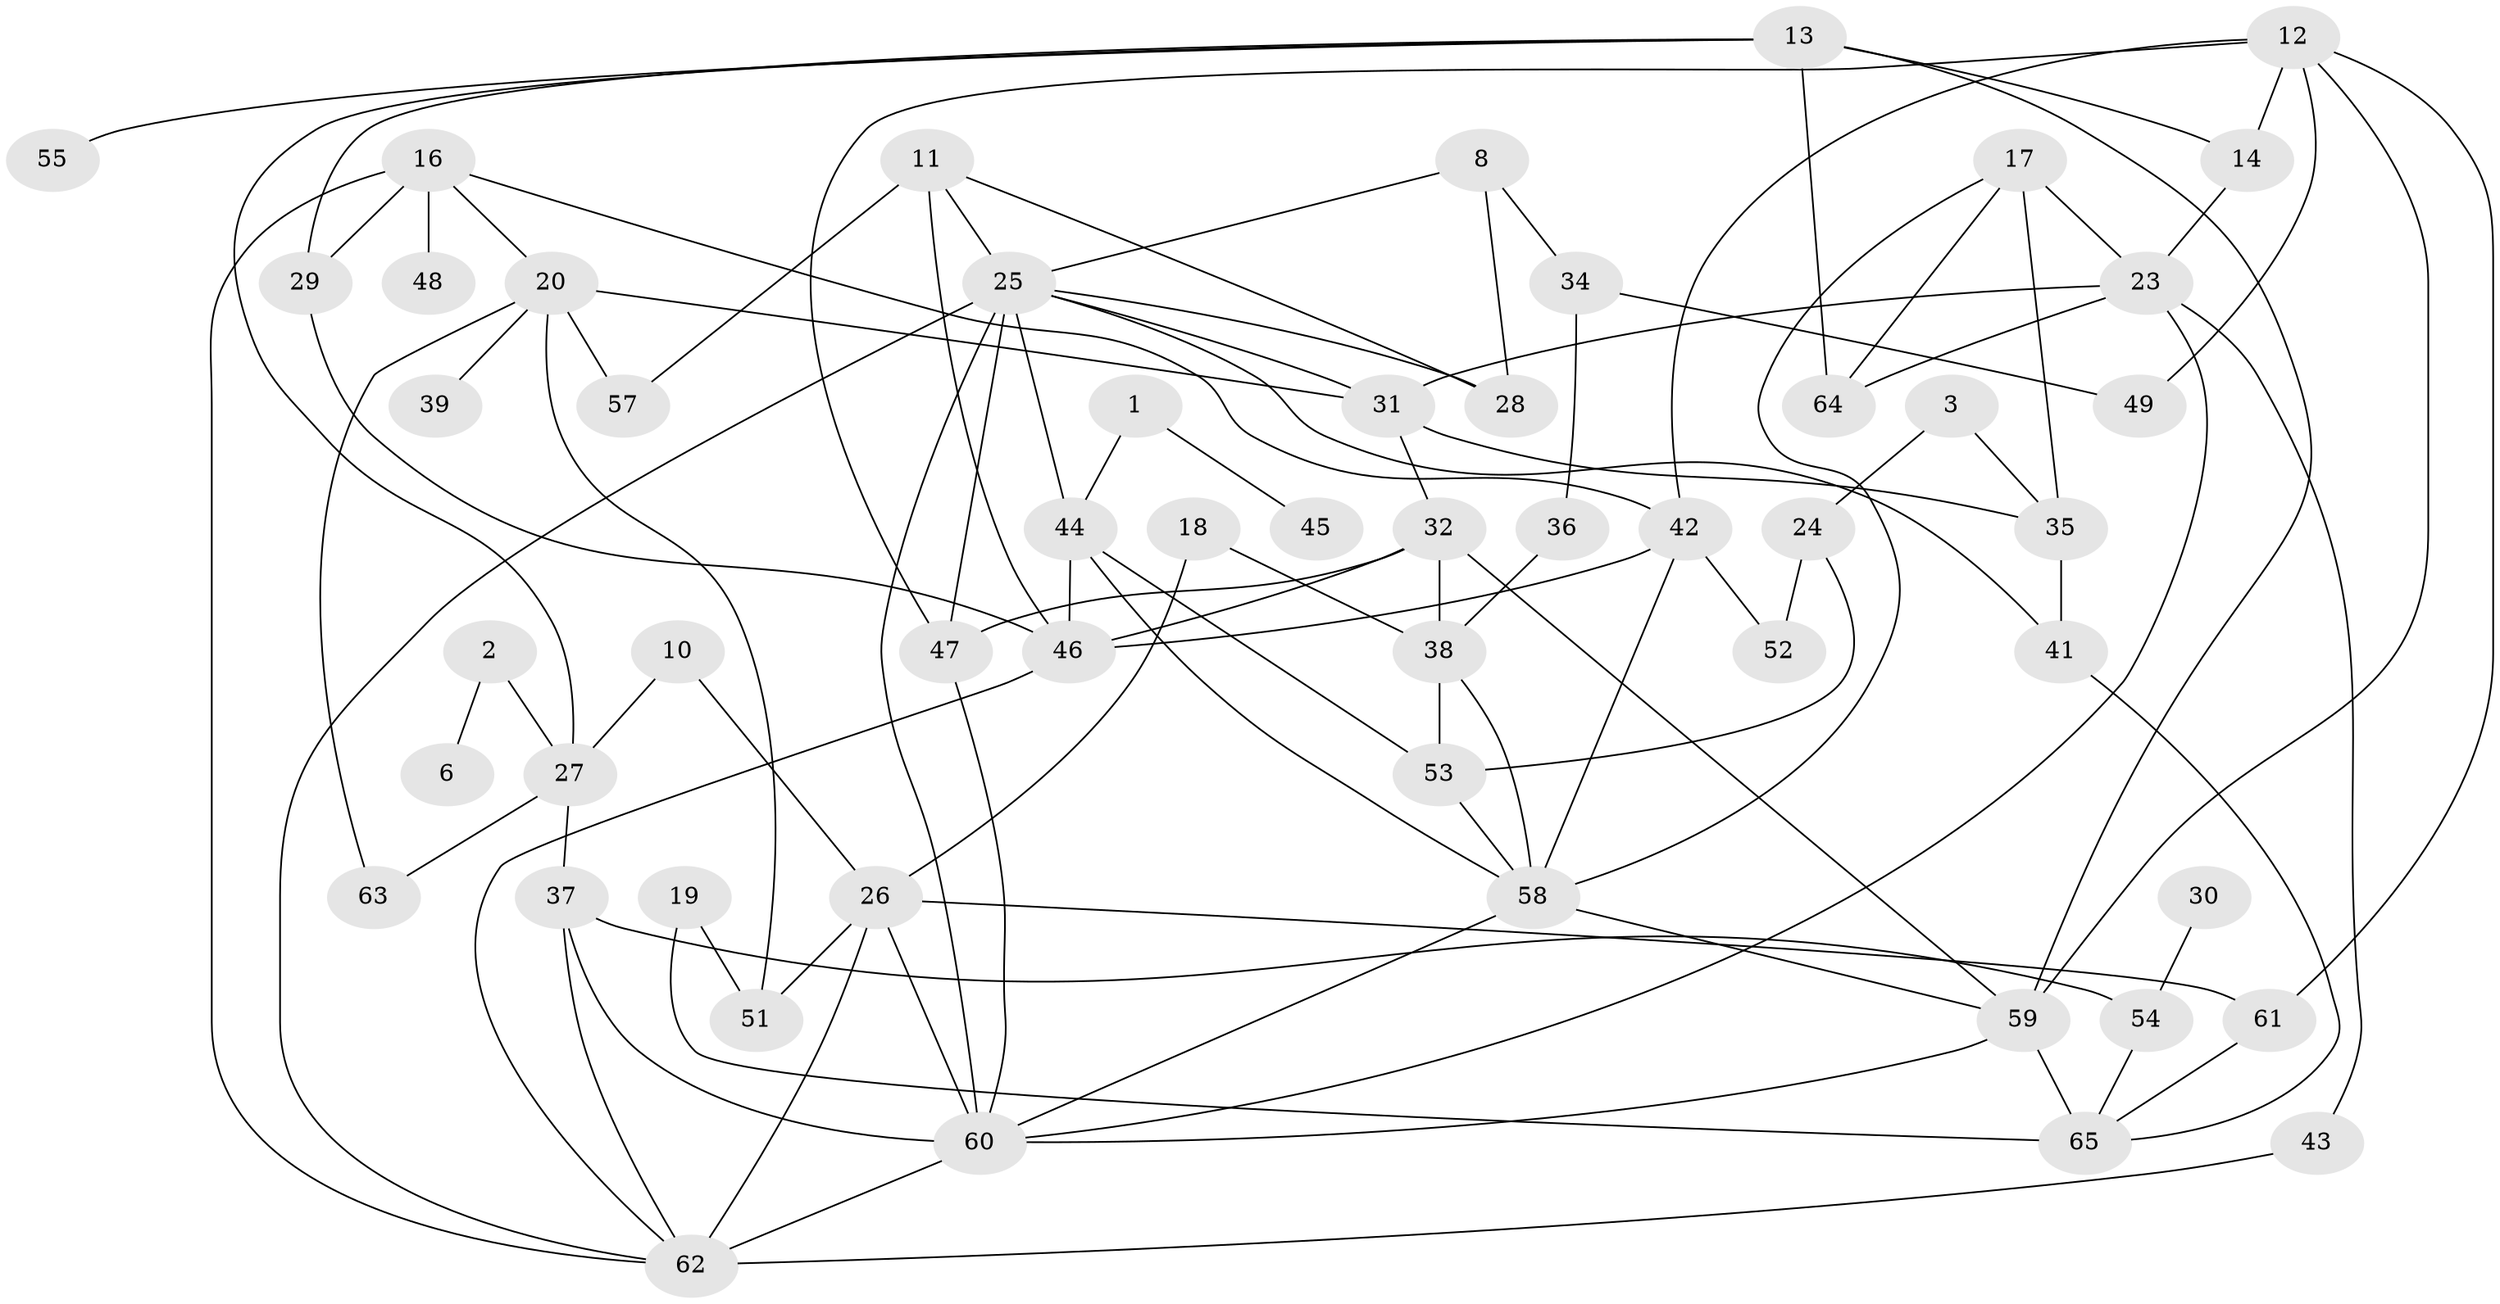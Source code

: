 // original degree distribution, {4: 0.15384615384615385, 2: 0.24615384615384617, 3: 0.2076923076923077, 6: 0.038461538461538464, 1: 0.16923076923076924, 5: 0.08461538461538462, 0: 0.08461538461538462, 7: 0.015384615384615385}
// Generated by graph-tools (version 1.1) at 2025/00/03/09/25 03:00:49]
// undirected, 54 vertices, 100 edges
graph export_dot {
graph [start="1"]
  node [color=gray90,style=filled];
  1;
  2;
  3;
  6;
  8;
  10;
  11;
  12;
  13;
  14;
  16;
  17;
  18;
  19;
  20;
  23;
  24;
  25;
  26;
  27;
  28;
  29;
  30;
  31;
  32;
  34;
  35;
  36;
  37;
  38;
  39;
  41;
  42;
  43;
  44;
  45;
  46;
  47;
  48;
  49;
  51;
  52;
  53;
  54;
  55;
  57;
  58;
  59;
  60;
  61;
  62;
  63;
  64;
  65;
  1 -- 44 [weight=2.0];
  1 -- 45 [weight=1.0];
  2 -- 6 [weight=1.0];
  2 -- 27 [weight=1.0];
  3 -- 24 [weight=1.0];
  3 -- 35 [weight=1.0];
  8 -- 25 [weight=1.0];
  8 -- 28 [weight=1.0];
  8 -- 34 [weight=1.0];
  10 -- 26 [weight=1.0];
  10 -- 27 [weight=1.0];
  11 -- 25 [weight=1.0];
  11 -- 28 [weight=1.0];
  11 -- 46 [weight=1.0];
  11 -- 57 [weight=1.0];
  12 -- 14 [weight=1.0];
  12 -- 42 [weight=1.0];
  12 -- 47 [weight=1.0];
  12 -- 49 [weight=1.0];
  12 -- 59 [weight=1.0];
  12 -- 61 [weight=1.0];
  13 -- 14 [weight=1.0];
  13 -- 27 [weight=1.0];
  13 -- 29 [weight=1.0];
  13 -- 55 [weight=1.0];
  13 -- 59 [weight=1.0];
  13 -- 64 [weight=2.0];
  14 -- 23 [weight=1.0];
  16 -- 20 [weight=1.0];
  16 -- 29 [weight=1.0];
  16 -- 42 [weight=1.0];
  16 -- 48 [weight=1.0];
  16 -- 62 [weight=1.0];
  17 -- 23 [weight=1.0];
  17 -- 35 [weight=1.0];
  17 -- 58 [weight=1.0];
  17 -- 64 [weight=1.0];
  18 -- 26 [weight=1.0];
  18 -- 38 [weight=1.0];
  19 -- 51 [weight=1.0];
  19 -- 65 [weight=2.0];
  20 -- 31 [weight=1.0];
  20 -- 39 [weight=1.0];
  20 -- 51 [weight=1.0];
  20 -- 57 [weight=1.0];
  20 -- 63 [weight=1.0];
  23 -- 31 [weight=1.0];
  23 -- 43 [weight=1.0];
  23 -- 60 [weight=1.0];
  23 -- 64 [weight=1.0];
  24 -- 52 [weight=1.0];
  24 -- 53 [weight=1.0];
  25 -- 28 [weight=1.0];
  25 -- 31 [weight=1.0];
  25 -- 41 [weight=1.0];
  25 -- 44 [weight=1.0];
  25 -- 47 [weight=1.0];
  25 -- 60 [weight=2.0];
  25 -- 62 [weight=1.0];
  26 -- 51 [weight=1.0];
  26 -- 60 [weight=1.0];
  26 -- 61 [weight=1.0];
  26 -- 62 [weight=1.0];
  27 -- 37 [weight=1.0];
  27 -- 63 [weight=1.0];
  29 -- 46 [weight=1.0];
  30 -- 54 [weight=1.0];
  31 -- 32 [weight=1.0];
  31 -- 35 [weight=1.0];
  32 -- 38 [weight=2.0];
  32 -- 46 [weight=1.0];
  32 -- 47 [weight=1.0];
  32 -- 59 [weight=1.0];
  34 -- 36 [weight=1.0];
  34 -- 49 [weight=1.0];
  35 -- 41 [weight=1.0];
  36 -- 38 [weight=1.0];
  37 -- 54 [weight=1.0];
  37 -- 60 [weight=1.0];
  37 -- 62 [weight=1.0];
  38 -- 53 [weight=1.0];
  38 -- 58 [weight=1.0];
  41 -- 65 [weight=1.0];
  42 -- 46 [weight=1.0];
  42 -- 52 [weight=1.0];
  42 -- 58 [weight=1.0];
  43 -- 62 [weight=1.0];
  44 -- 46 [weight=1.0];
  44 -- 53 [weight=1.0];
  44 -- 58 [weight=1.0];
  46 -- 62 [weight=1.0];
  47 -- 60 [weight=1.0];
  53 -- 58 [weight=1.0];
  54 -- 65 [weight=1.0];
  58 -- 59 [weight=1.0];
  58 -- 60 [weight=1.0];
  59 -- 60 [weight=1.0];
  59 -- 65 [weight=1.0];
  60 -- 62 [weight=2.0];
  61 -- 65 [weight=1.0];
}
